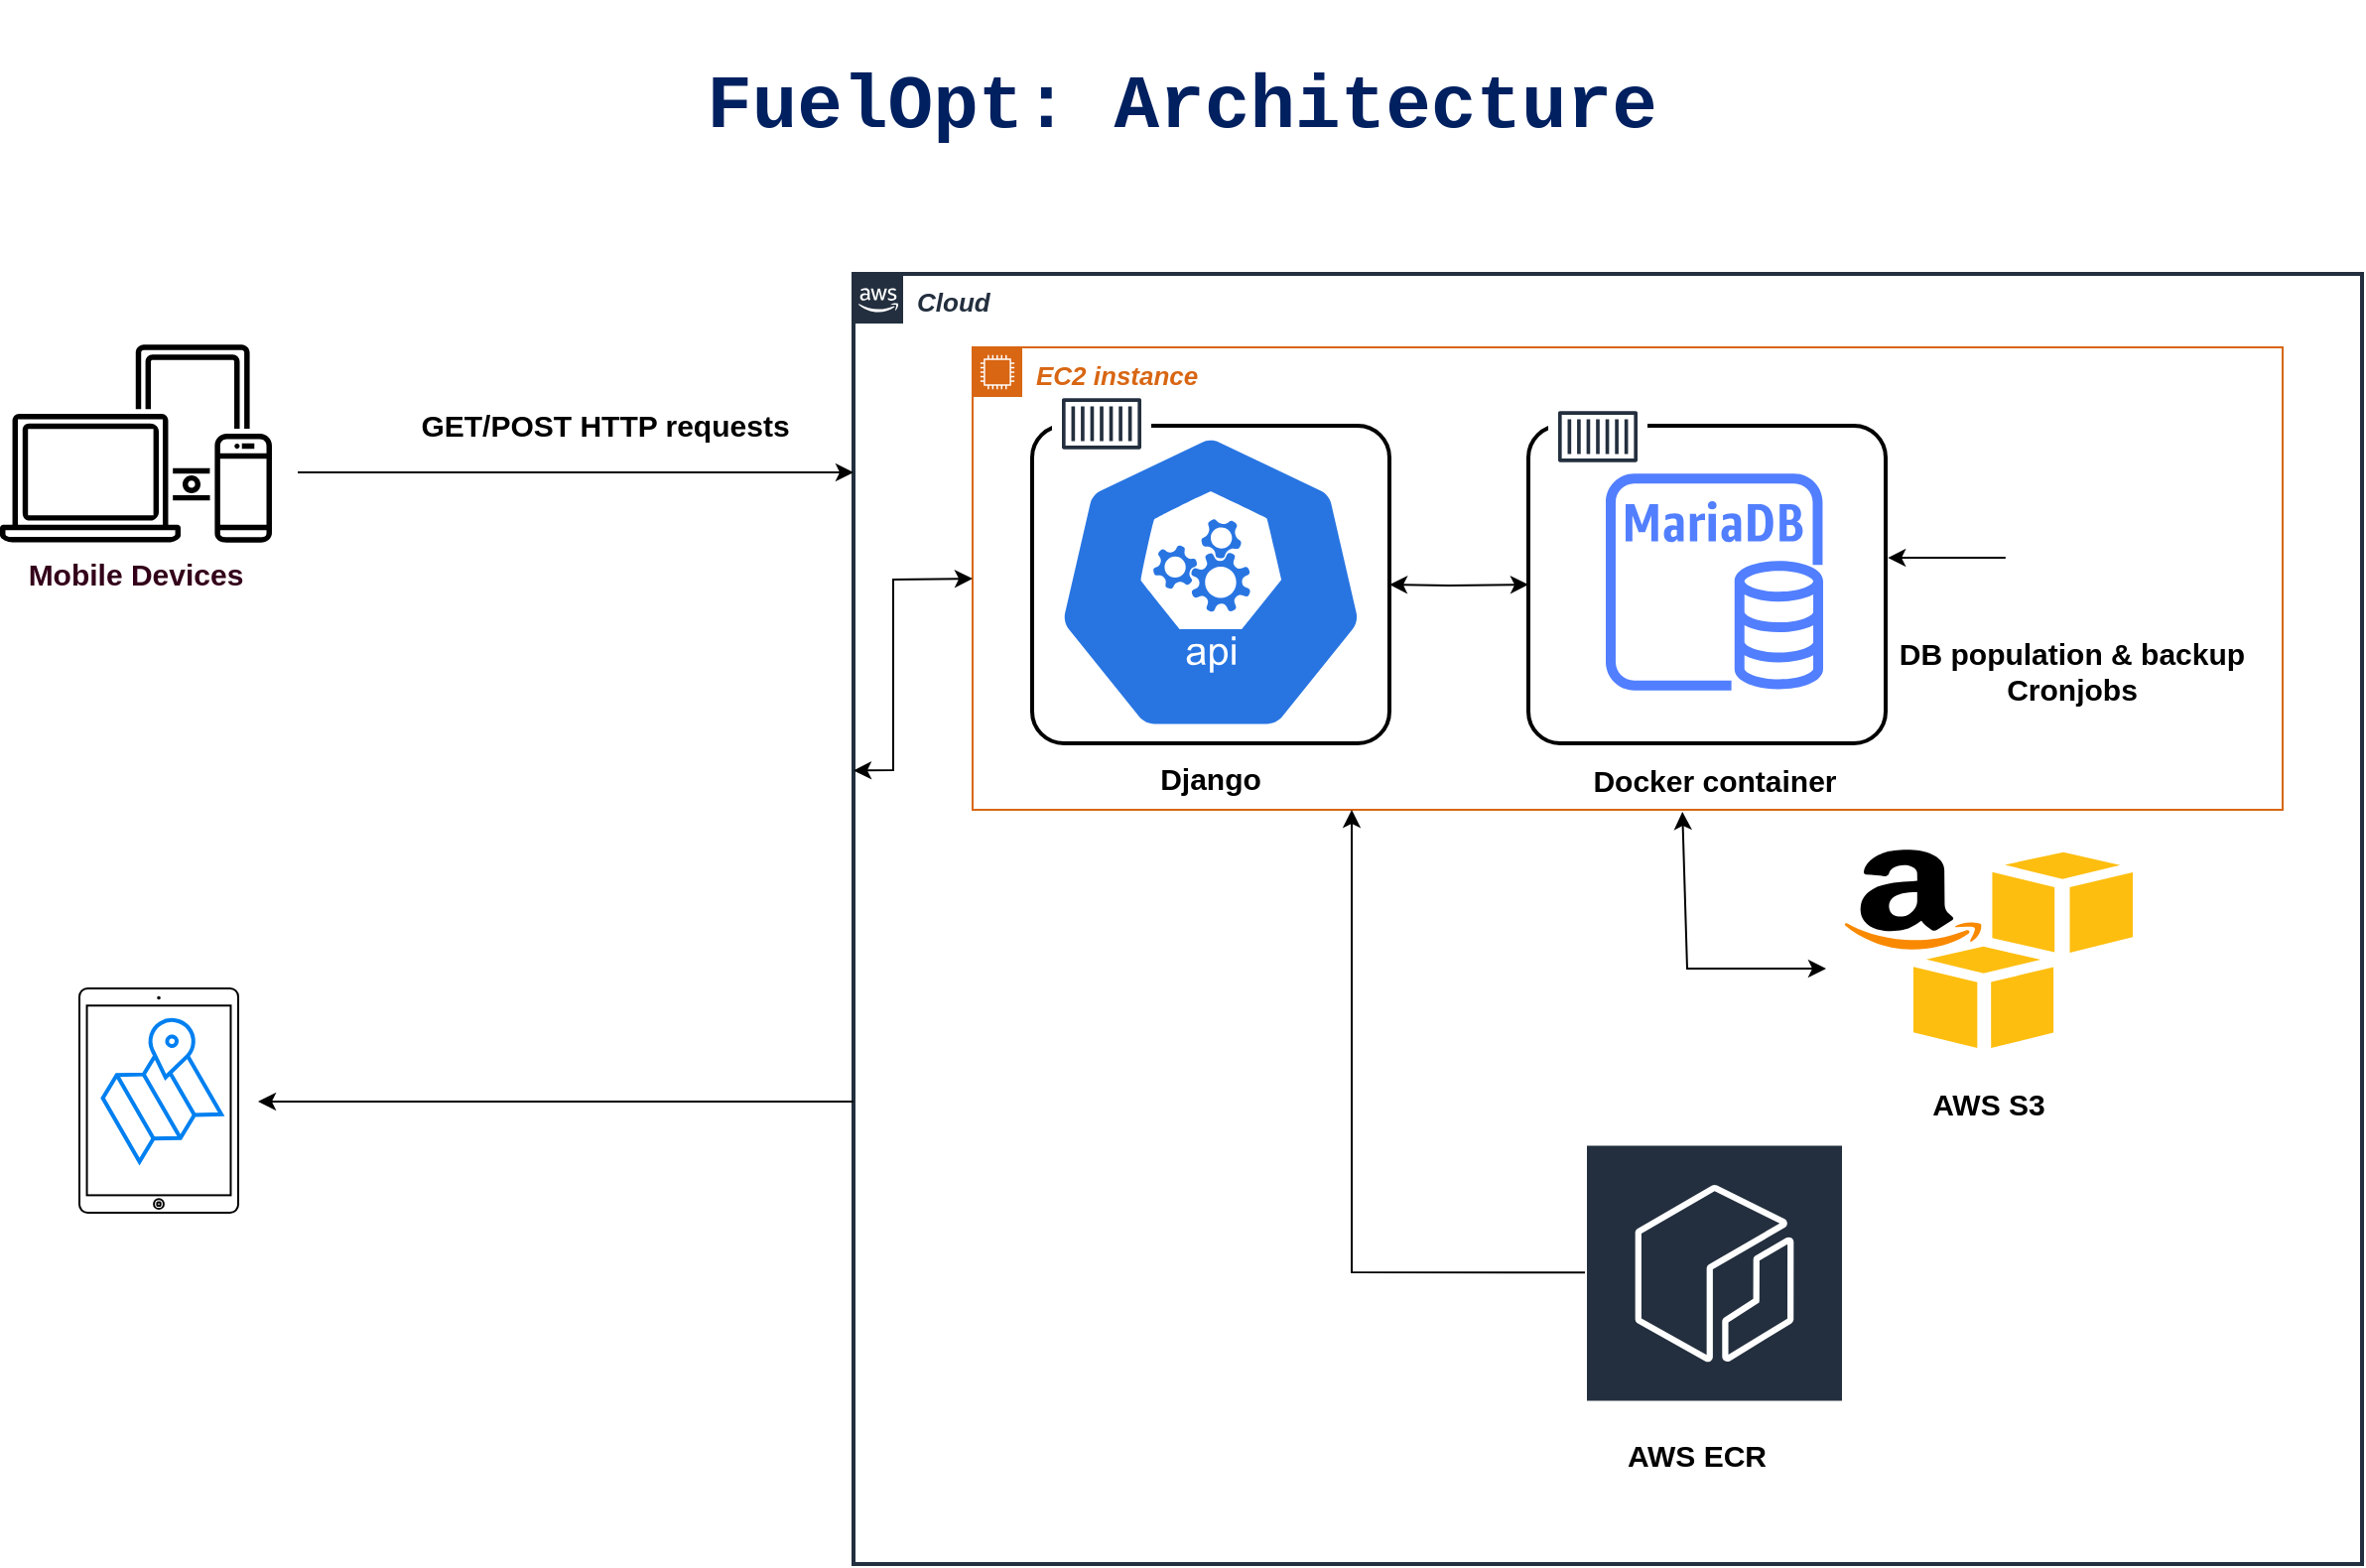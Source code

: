 <mxfile version="15.6.8" type="device"><diagram id="Ht1M8jgEwFfnCIfOTk4-" name="Page-1"><mxGraphModel dx="1673" dy="829" grid="1" gridSize="10" guides="1" tooltips="1" connect="1" arrows="1" fold="1" page="1" pageScale="1" pageWidth="1169" pageHeight="827" math="0" shadow="0"><root><mxCell id="0"/><mxCell id="1" parent="0"/><mxCell id="4SysJfE-rwwtqZpEpHtm-2" value="" style="rounded=1;arcSize=10;dashed=0;fillColor=none;gradientColor=none;strokeWidth=2;fontSize=13;" vertex="1" parent="1"><mxGeometry x="630" y="216.5" width="180" height="160" as="geometry"/></mxCell><mxCell id="4SysJfE-rwwtqZpEpHtm-3" value="" style="sketch=0;outlineConnect=0;fontColor=#232F3E;gradientColor=none;strokeColor=#232F3E;fillColor=#ffffff;dashed=0;verticalLabelPosition=bottom;verticalAlign=top;align=center;html=1;fontSize=12;fontStyle=0;aspect=fixed;shape=mxgraph.aws4.resourceIcon;resIcon=mxgraph.aws4.container_1;" vertex="1" parent="1"><mxGeometry x="640" y="190.5" width="50" height="50" as="geometry"/></mxCell><mxCell id="UEzPUAAOIrF-is8g5C7q-75" value="&lt;b&gt;&lt;i&gt;&lt;font style=&quot;font-size: 13px&quot;&gt;Cloud&lt;/font&gt;&lt;/i&gt;&lt;/b&gt;" style="points=[[0,0],[0.25,0],[0.5,0],[0.75,0],[1,0],[1,0.25],[1,0.5],[1,0.75],[1,1],[0.75,1],[0.5,1],[0.25,1],[0,1],[0,0.75],[0,0.5],[0,0.25]];outlineConnect=0;gradientColor=none;html=1;whiteSpace=wrap;fontSize=12;fontStyle=0;shape=mxgraph.aws4.group;grIcon=mxgraph.aws4.group_aws_cloud_alt;strokeColor=#232F3E;fillColor=none;verticalAlign=top;align=left;spacingLeft=30;fontColor=#232F3E;dashed=0;labelBackgroundColor=#ffffff;strokeWidth=2;" parent="1" vertex="1"><mxGeometry x="540" y="140" width="760" height="650" as="geometry"/></mxCell><mxCell id="4SysJfE-rwwtqZpEpHtm-15" value="&lt;b&gt;&lt;font style=&quot;font-size: 13px&quot;&gt;&lt;i&gt;EC2 instance&lt;/i&gt;&lt;/font&gt;&lt;/b&gt;" style="points=[[0,0],[0.25,0],[0.5,0],[0.75,0],[1,0],[1,0.25],[1,0.5],[1,0.75],[1,1],[0.75,1],[0.5,1],[0.25,1],[0,1],[0,0.75],[0,0.5],[0,0.25]];outlineConnect=0;gradientColor=none;html=1;whiteSpace=wrap;fontSize=12;fontStyle=0;shape=mxgraph.aws4.group;grIcon=mxgraph.aws4.group_ec2_instance_contents;strokeColor=#D86613;fillColor=none;verticalAlign=top;align=left;spacingLeft=30;fontColor=#D86613;dashed=0;" vertex="1" parent="1"><mxGeometry x="600" y="177" width="660" height="233" as="geometry"/></mxCell><mxCell id="SroFa6qkE7swcAlsAPOF-29" value="" style="html=1;verticalLabelPosition=bottom;labelBackgroundColor=#ffffff;verticalAlign=top;shadow=0;dashed=0;strokeWidth=1;shape=mxgraph.ios7.misc.ipad10inch;fontSize=15;" parent="1" vertex="1"><mxGeometry x="150.01" y="500" width="80" height="113" as="geometry"/></mxCell><mxCell id="SroFa6qkE7swcAlsAPOF-12" value="" style="rounded=1;arcSize=10;dashed=0;fillColor=none;gradientColor=none;strokeWidth=2;fontSize=13;" parent="1" vertex="1"><mxGeometry x="880" y="216.5" width="180" height="160" as="geometry"/></mxCell><mxCell id="SroFa6qkE7swcAlsAPOF-2" value="&lt;b&gt;&lt;font style=&quot;font-size: 15px&quot; color=&quot;#33001a&quot;&gt;Mobile Devices&lt;/font&gt;&lt;/b&gt;" style="sketch=0;outlineConnect=0;gradientColor=none;fontColor=#545B64;strokeColor=none;fillColor=#000000;dashed=0;verticalLabelPosition=bottom;verticalAlign=top;align=center;html=1;fontSize=12;fontStyle=0;aspect=fixed;shape=mxgraph.aws4.illustration_devices;pointerEvents=1" parent="1" vertex="1"><mxGeometry x="110" y="175.5" width="136.99" height="100" as="geometry"/></mxCell><mxCell id="SroFa6qkE7swcAlsAPOF-14" value="" style="sketch=0;outlineConnect=0;fontColor=#232F3E;gradientColor=none;strokeColor=#232F3E;fillColor=#ffffff;dashed=0;verticalLabelPosition=bottom;verticalAlign=top;align=center;html=1;fontSize=12;fontStyle=0;aspect=fixed;shape=mxgraph.aws4.resourceIcon;resIcon=mxgraph.aws4.container_1;" parent="1" vertex="1"><mxGeometry x="890" y="197" width="50" height="50" as="geometry"/></mxCell><mxCell id="SroFa6qkE7swcAlsAPOF-15" value="&lt;b&gt;&lt;font style=&quot;font-size: 15px&quot;&gt;Docker container&lt;/font&gt;&lt;/b&gt;" style="text;html=1;strokeColor=none;fillColor=none;align=center;verticalAlign=middle;whiteSpace=wrap;rounded=0;fontSize=13;" parent="1" vertex="1"><mxGeometry x="888.75" y="380" width="170" height="30" as="geometry"/></mxCell><mxCell id="SroFa6qkE7swcAlsAPOF-20" value="" style="endArrow=classic;html=1;rounded=0;fontSize=13;" parent="1" edge="1"><mxGeometry width="50" height="50" relative="1" as="geometry"><mxPoint x="260" y="240" as="sourcePoint"/><mxPoint x="540" y="240" as="targetPoint"/></mxGeometry></mxCell><mxCell id="SroFa6qkE7swcAlsAPOF-21" value="" style="endArrow=classic;html=1;rounded=0;fontSize=13;" parent="1" edge="1"><mxGeometry width="50" height="50" relative="1" as="geometry"><mxPoint x="540" y="557" as="sourcePoint"/><mxPoint x="240" y="557" as="targetPoint"/></mxGeometry></mxCell><mxCell id="SroFa6qkE7swcAlsAPOF-22" value="&lt;b&gt;&lt;font style=&quot;font-size: 15px&quot;&gt;GET/POST HTTP requests&lt;/font&gt;&lt;/b&gt;" style="text;html=1;strokeColor=none;fillColor=none;align=center;verticalAlign=middle;whiteSpace=wrap;rounded=0;fontSize=13;" parent="1" vertex="1"><mxGeometry x="310" y="200.5" width="210" height="30" as="geometry"/></mxCell><mxCell id="SroFa6qkE7swcAlsAPOF-27" value="" style="shape=image;html=1;verticalAlign=top;verticalLabelPosition=bottom;labelBackgroundColor=#ffffff;imageAspect=0;aspect=fixed;image=https://cdn1.iconfinder.com/data/icons/freeline/32/gps_location_map_marker-128.png;fontSize=15;" parent="1" vertex="1"><mxGeometry x="436" y="568" width="70" height="70" as="geometry"/></mxCell><mxCell id="SroFa6qkE7swcAlsAPOF-30" value="" style="shape=image;html=1;verticalAlign=top;verticalLabelPosition=bottom;labelBackgroundColor=#ffffff;imageAspect=0;aspect=fixed;image=https://cdn0.iconfinder.com/data/icons/windows8_icons/26/gas_station.png;fontSize=15;fontColor=#33001A;fillColor=#000000;" parent="1" vertex="1"><mxGeometry x="144" y="223" width="26" height="26" as="geometry"/></mxCell><mxCell id="SroFa6qkE7swcAlsAPOF-31" value="" style="shape=image;html=1;verticalAlign=top;verticalLabelPosition=bottom;labelBackgroundColor=#ffffff;imageAspect=0;aspect=fixed;image=https://cdn0.iconfinder.com/data/icons/windows8_icons/26/gas_station.png;fontSize=15;fontColor=#33001A;fillColor=#000000;" parent="1" vertex="1"><mxGeometry x="194" y="197" width="26" height="26" as="geometry"/></mxCell><mxCell id="SroFa6qkE7swcAlsAPOF-32" value="" style="shape=image;html=1;verticalAlign=top;verticalLabelPosition=bottom;labelBackgroundColor=#ffffff;imageAspect=0;aspect=fixed;image=https://cdn0.iconfinder.com/data/icons/windows8_icons/26/gas_station.png;fontSize=15;fontColor=#33001A;fillColor=#000000;" parent="1" vertex="1"><mxGeometry x="224.5" y="240.5" width="15.5" height="15.5" as="geometry"/></mxCell><mxCell id="SroFa6qkE7swcAlsAPOF-33" value="&lt;h2&gt;&lt;font face=&quot;Courier New&quot; color=&quot;#002060&quot; style=&quot;font-size: 38px&quot;&gt;FuelOpt: Architecture&lt;/font&gt;&lt;/h2&gt;" style="text;strokeColor=none;fillColor=none;html=1;fontSize=24;fontStyle=1;verticalAlign=middle;align=center;fontColor=#33001A;" parent="1" vertex="1"><mxGeometry x="585" y="20" width="240" height="70" as="geometry"/></mxCell><mxCell id="2rSTUYUg-7YtsgTPNN3b-1" value="" style="shape=image;html=1;verticalAlign=top;verticalLabelPosition=bottom;labelBackgroundColor=#ffffff;imageAspect=0;aspect=fixed;image=https://cdn1.iconfinder.com/data/icons/Futurosoft%20Icons%200.5.2/128x128/mimetypes/Schedule_File.png" parent="1" vertex="1"><mxGeometry x="1120" y="249" width="68" height="68" as="geometry"/></mxCell><mxCell id="2rSTUYUg-7YtsgTPNN3b-3" value="" style="endArrow=classic;html=1;entryX=1.006;entryY=0.416;entryDx=0;entryDy=0;entryPerimeter=0;" parent="1" target="SroFa6qkE7swcAlsAPOF-12" edge="1"><mxGeometry width="50" height="50" relative="1" as="geometry"><mxPoint x="1120.4" y="283" as="sourcePoint"/><mxPoint x="1120" y="223" as="targetPoint"/><Array as="points"/></mxGeometry></mxCell><mxCell id="2rSTUYUg-7YtsgTPNN3b-5" value="&lt;font style=&quot;font-size: 15px&quot;&gt;&lt;b&gt;DB population &amp;amp; backup Cronjobs&lt;/b&gt;&lt;/font&gt;" style="text;html=1;strokeColor=none;fillColor=none;align=center;verticalAlign=middle;whiteSpace=wrap;rounded=0;" parent="1" vertex="1"><mxGeometry x="1062.12" y="330" width="183.75" height="20" as="geometry"/></mxCell><mxCell id="2rSTUYUg-7YtsgTPNN3b-10" value="&lt;font style=&quot;font-size: 15px&quot;&gt;&lt;b&gt;Django&lt;/b&gt;&lt;/font&gt;" style="text;html=1;strokeColor=none;fillColor=none;align=center;verticalAlign=middle;whiteSpace=wrap;rounded=0;" parent="1" vertex="1"><mxGeometry x="700" y="384" width="40" height="20" as="geometry"/></mxCell><mxCell id="2rSTUYUg-7YtsgTPNN3b-11" value="" style="html=1;verticalLabelPosition=bottom;align=center;labelBackgroundColor=#ffffff;verticalAlign=top;strokeWidth=2;strokeColor=#0080F0;shadow=0;dashed=0;shape=mxgraph.ios7.icons.map;rotation=-30;" parent="1" vertex="1"><mxGeometry x="166.22" y="534.75" width="47.6" height="43.5" as="geometry"/></mxCell><mxCell id="SroFa6qkE7swcAlsAPOF-28" value="" style="html=1;verticalLabelPosition=bottom;align=center;labelBackgroundColor=#ffffff;verticalAlign=top;strokeWidth=2;strokeColor=#0080F0;shadow=0;dashed=0;shape=mxgraph.ios7.icons.location;fontSize=15;rotation=10;" parent="1" vertex="1"><mxGeometry x="184.01" y="515" width="24" height="30" as="geometry"/></mxCell><mxCell id="2rSTUYUg-7YtsgTPNN3b-14" value="" style="shape=image;html=1;verticalAlign=top;verticalLabelPosition=bottom;labelBackgroundColor=#ffffff;imageAspect=0;aspect=fixed;image=https://cdn2.iconfinder.com/data/icons/essential-web-5/50/map-direction-diagram-path-route-128.png" parent="1" vertex="1"><mxGeometry x="320" y="573" width="60" height="60" as="geometry"/></mxCell><mxCell id="4SysJfE-rwwtqZpEpHtm-4" value="" style="endArrow=classic;startArrow=classic;html=1;rounded=0;exitX=1;exitY=0.5;exitDx=0;exitDy=0;entryX=0;entryY=0.5;entryDx=0;entryDy=0;" edge="1" parent="1" source="4SysJfE-rwwtqZpEpHtm-2" target="SroFa6qkE7swcAlsAPOF-12"><mxGeometry width="50" height="50" relative="1" as="geometry"><mxPoint x="800" y="330" as="sourcePoint"/><mxPoint x="830" y="309" as="targetPoint"/><Array as="points"><mxPoint x="840" y="297"/></Array></mxGeometry></mxCell><mxCell id="SroFa6qkE7swcAlsAPOF-25" value="" style="sketch=0;html=1;dashed=0;whitespace=wrap;fillColor=#2875E2;strokeColor=#ffffff;points=[[0.005,0.63,0],[0.1,0.2,0],[0.9,0.2,0],[0.5,0,0],[0.995,0.63,0],[0.72,0.99,0],[0.5,1,0],[0.28,0.99,0]];shape=mxgraph.kubernetes.icon;prIcon=api;fontSize=15;" parent="1" vertex="1"><mxGeometry x="620" y="219.25" width="200" height="152" as="geometry"/></mxCell><mxCell id="SroFa6qkE7swcAlsAPOF-5" value="" style="sketch=0;outlineConnect=0;fontColor=#232F3E;gradientColor=none;fillColor=#527FFF;strokeColor=none;dashed=0;verticalLabelPosition=bottom;verticalAlign=top;align=center;html=1;fontSize=12;fontStyle=0;aspect=fixed;pointerEvents=1;shape=mxgraph.aws4.rds_mariadb_instance;" parent="1" vertex="1"><mxGeometry x="919" y="240.5" width="109.5" height="109.5" as="geometry"/></mxCell><mxCell id="4SysJfE-rwwtqZpEpHtm-6" value="" style="endArrow=classic;startArrow=classic;html=1;rounded=0;entryX=0;entryY=0.5;entryDx=0;entryDy=0;exitX=0;exitY=0.385;exitDx=0;exitDy=0;exitPerimeter=0;" edge="1" parent="1" source="UEzPUAAOIrF-is8g5C7q-75" target="4SysJfE-rwwtqZpEpHtm-15"><mxGeometry width="50" height="50" relative="1" as="geometry"><mxPoint x="580" y="410" as="sourcePoint"/><mxPoint x="630" y="420" as="targetPoint"/><Array as="points"><mxPoint x="560" y="390"/><mxPoint x="560" y="294"/></Array></mxGeometry></mxCell><mxCell id="4SysJfE-rwwtqZpEpHtm-7" value="" style="endArrow=classic;startArrow=classic;html=1;rounded=0;exitX=0.405;exitY=1.035;exitDx=0;exitDy=0;exitPerimeter=0;" edge="1" parent="1" source="SroFa6qkE7swcAlsAPOF-15"><mxGeometry width="50" height="50" relative="1" as="geometry"><mxPoint x="950" y="400" as="sourcePoint"/><mxPoint x="1030" y="490" as="targetPoint"/><Array as="points"><mxPoint x="960" y="490"/></Array></mxGeometry></mxCell><mxCell id="4SysJfE-rwwtqZpEpHtm-10" value="" style="dashed=0;outlineConnect=0;html=1;align=center;labelPosition=center;verticalLabelPosition=bottom;verticalAlign=top;shape=mxgraph.weblogos.aws_s3;fillColor=#3E536E;" vertex="1" parent="1"><mxGeometry x="1039" y="430" width="145.5" height="100" as="geometry"/></mxCell><mxCell id="4SysJfE-rwwtqZpEpHtm-11" value="" style="sketch=0;outlineConnect=0;fontColor=#232F3E;gradientColor=none;strokeColor=#ffffff;fillColor=#232F3E;dashed=0;verticalLabelPosition=middle;verticalAlign=bottom;align=center;html=1;whiteSpace=wrap;fontSize=10;fontStyle=1;spacing=3;shape=mxgraph.aws4.productIcon;prIcon=mxgraph.aws4.ecr;" vertex="1" parent="1"><mxGeometry x="908.5" y="578.25" width="130.5" height="130" as="geometry"/></mxCell><mxCell id="4SysJfE-rwwtqZpEpHtm-12" value="&lt;b&gt;&lt;font style=&quot;font-size: 15px&quot;&gt;AWS S3&lt;/font&gt;&lt;/b&gt;" style="text;html=1;strokeColor=none;fillColor=none;align=center;verticalAlign=middle;whiteSpace=wrap;rounded=0;fontSize=13;" vertex="1" parent="1"><mxGeometry x="1026.75" y="543" width="170" height="30" as="geometry"/></mxCell><mxCell id="4SysJfE-rwwtqZpEpHtm-13" value="&lt;b&gt;&lt;font style=&quot;font-size: 15px&quot;&gt;AWS ECR&lt;/font&gt;&lt;/b&gt;" style="text;html=1;strokeColor=none;fillColor=none;align=center;verticalAlign=middle;whiteSpace=wrap;rounded=0;fontSize=13;" vertex="1" parent="1"><mxGeometry x="880" y="720" width="170" height="30" as="geometry"/></mxCell><mxCell id="4SysJfE-rwwtqZpEpHtm-14" value="" style="endArrow=classic;html=1;rounded=0;" edge="1" parent="1" source="4SysJfE-rwwtqZpEpHtm-11"><mxGeometry width="50" height="50" relative="1" as="geometry"><mxPoint x="870" y="500" as="sourcePoint"/><mxPoint x="791" y="410" as="targetPoint"/><Array as="points"><mxPoint x="791" y="643"/></Array></mxGeometry></mxCell></root></mxGraphModel></diagram></mxfile>